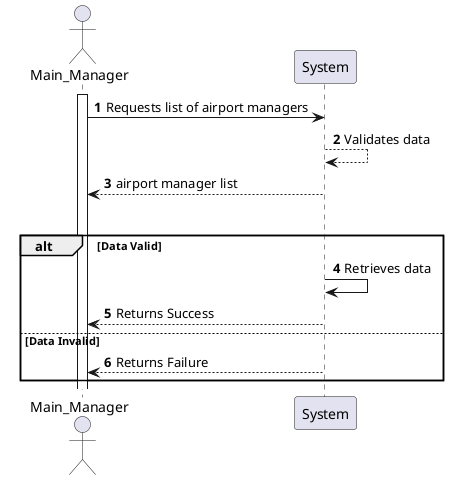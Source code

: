 @startuml
'https://plantuml.com/sequence-diagram

autonumber

Actor "Main_Manager"
participant "System" as Sys
activate Main_Manager

Main_Manager -> Sys: Requests list of airport managers
Sys --> Sys: Validates data
Sys --> Main_Manager: airport manager list

 group "alt" Data Valid
    alt Data Valid
        Sys -> Sys: Retrieves data
        Sys --> Main_Manager: Returns Success
    else Data Invalid
        Sys --> Main_Manager: Returns Failure
 end

@enduml